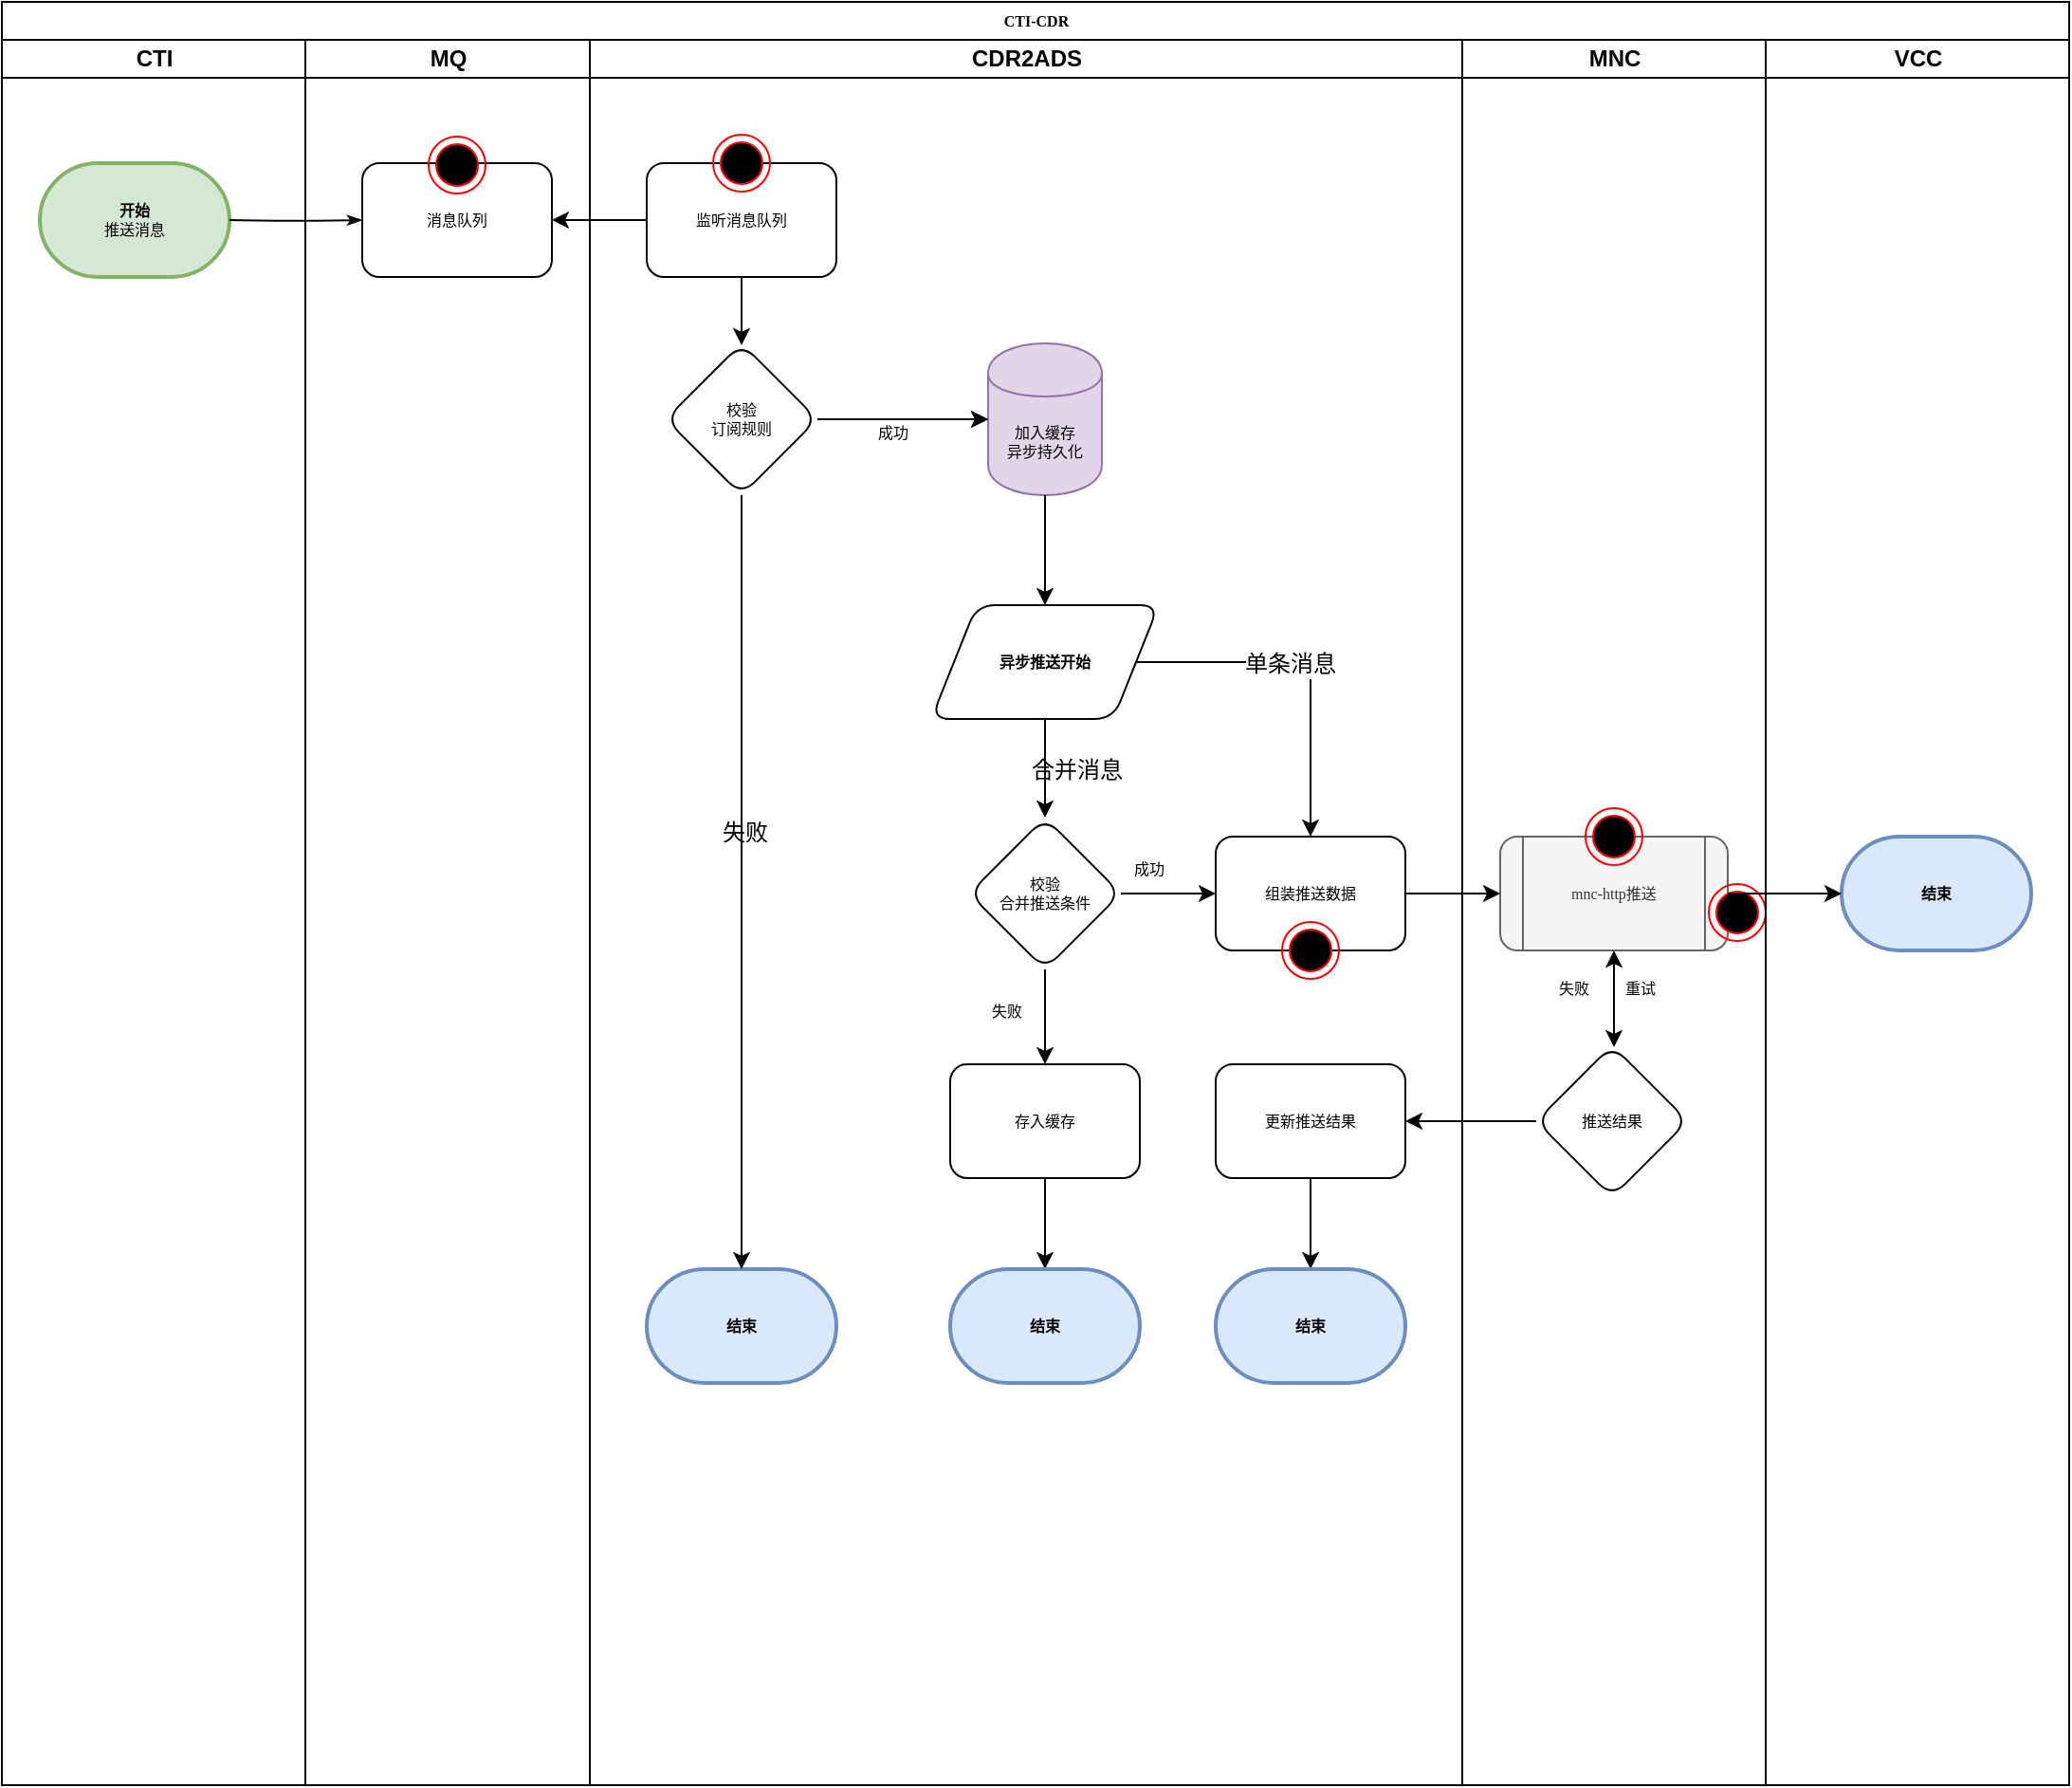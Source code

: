 <mxfile version="12.1.4" type="github" pages="1">
  <diagram name="Page-1" id="74e2e168-ea6b-b213-b513-2b3c1d86103e">
    <mxGraphModel dx="1264" dy="485" grid="1" gridSize="10" guides="1" tooltips="1" connect="1" arrows="1" fold="1" page="1" pageScale="1" pageWidth="1100" pageHeight="850" background="#ffffff" math="0" shadow="0">
      <root>
        <mxCell id="0"/>
        <mxCell id="1" parent="0"/>
        <mxCell id="77e6c97f196da883-1" value="CTI-CDR" style="swimlane;html=1;childLayout=stackLayout;startSize=20;rounded=0;shadow=0;labelBackgroundColor=none;strokeColor=#000000;strokeWidth=1;fillColor=#ffffff;fontFamily=Verdana;fontSize=8;fontColor=#000000;align=center;" parent="1" vertex="1">
          <mxGeometry x="70" y="39" width="1090" height="940" as="geometry"/>
        </mxCell>
        <mxCell id="77e6c97f196da883-2" value="CTI" style="swimlane;html=1;startSize=20;" parent="77e6c97f196da883-1" vertex="1">
          <mxGeometry y="20" width="160" height="920" as="geometry"/>
        </mxCell>
        <mxCell id="PAHui-X02Ao2DcyTZwbI-2" value="&lt;b&gt;开始&lt;/b&gt;&lt;br&gt;推送消息" style="strokeWidth=2;html=1;shape=mxgraph.flowchart.terminator;whiteSpace=wrap;rounded=1;shadow=0;fontFamily=Verdana;fontSize=8;fillColor=#d5e8d4;strokeColor=#82b366;" parent="77e6c97f196da883-2" vertex="1">
          <mxGeometry x="20" y="65" width="100" height="60" as="geometry"/>
        </mxCell>
        <mxCell id="77e6c97f196da883-26" style="edgeStyle=orthogonalEdgeStyle;rounded=1;html=1;labelBackgroundColor=none;startArrow=none;startFill=0;startSize=5;endArrow=classicThin;endFill=1;endSize=5;jettySize=auto;orthogonalLoop=1;strokeColor=#000000;strokeWidth=1;fontFamily=Verdana;fontSize=8;fontColor=#000000;" parent="77e6c97f196da883-1" target="77e6c97f196da883-11" edge="1">
          <mxGeometry relative="1" as="geometry">
            <mxPoint x="120" y="115" as="sourcePoint"/>
          </mxGeometry>
        </mxCell>
        <mxCell id="77e6c97f196da883-3" value="MQ" style="swimlane;html=1;startSize=20;" parent="77e6c97f196da883-1" vertex="1">
          <mxGeometry x="160" y="20" width="150" height="920" as="geometry"/>
        </mxCell>
        <mxCell id="77e6c97f196da883-11" value="消息队列" style="rounded=1;whiteSpace=wrap;html=1;shadow=0;labelBackgroundColor=none;strokeColor=#000000;strokeWidth=1;fillColor=#ffffff;fontFamily=Verdana;fontSize=8;fontColor=#000000;align=center;" parent="77e6c97f196da883-3" vertex="1">
          <mxGeometry x="30" y="65" width="100" height="60" as="geometry"/>
        </mxCell>
        <mxCell id="Ku13lfJRVUN4UdWw_vCt-11" value="" style="ellipse;html=1;shape=endState;fillColor=#000000;strokeColor=#ff0000;" vertex="1" parent="77e6c97f196da883-3">
          <mxGeometry x="65" y="51" width="30" height="30" as="geometry"/>
        </mxCell>
        <mxCell id="77e6c97f196da883-4" value="CDR2ADS" style="swimlane;html=1;startSize=20;" parent="77e6c97f196da883-1" vertex="1">
          <mxGeometry x="310" y="20" width="460" height="920" as="geometry"/>
        </mxCell>
        <mxCell id="PAHui-X02Ao2DcyTZwbI-20" value="" style="edgeStyle=orthogonalEdgeStyle;rounded=0;orthogonalLoop=1;jettySize=auto;html=1;fontFamily=Verdana;fontSize=8;" parent="77e6c97f196da883-4" source="77e6c97f196da883-12" edge="1">
          <mxGeometry relative="1" as="geometry">
            <mxPoint x="80" y="161" as="targetPoint"/>
          </mxGeometry>
        </mxCell>
        <mxCell id="77e6c97f196da883-12" value="监听消息队列" style="rounded=1;whiteSpace=wrap;html=1;shadow=0;labelBackgroundColor=none;strokeColor=#000000;strokeWidth=1;fillColor=#ffffff;fontFamily=Verdana;fontSize=8;fontColor=#000000;align=center;" parent="77e6c97f196da883-4" vertex="1">
          <mxGeometry x="30" y="65" width="100" height="60" as="geometry"/>
        </mxCell>
        <mxCell id="PAHui-X02Ao2DcyTZwbI-4" value="加入缓存&lt;br&gt;异步持久化" style="shape=cylinder;whiteSpace=wrap;html=1;boundedLbl=1;backgroundOutline=1;rounded=1;shadow=0;strokeWidth=1;fontFamily=Verdana;fontSize=8;fillColor=#e1d5e7;strokeColor=#9673a6;" parent="77e6c97f196da883-4" vertex="1">
          <mxGeometry x="210" y="160" width="60" height="80" as="geometry"/>
        </mxCell>
        <mxCell id="PAHui-X02Ao2DcyTZwbI-12" value="&lt;b&gt;结束&lt;/b&gt;" style="strokeWidth=2;html=1;shape=mxgraph.flowchart.terminator;whiteSpace=wrap;rounded=1;shadow=0;fontFamily=Verdana;fontSize=8;fillColor=#dae8fc;strokeColor=#6c8ebf;" parent="77e6c97f196da883-4" vertex="1">
          <mxGeometry x="30" y="648" width="100" height="60" as="geometry"/>
        </mxCell>
        <mxCell id="PAHui-X02Ao2DcyTZwbI-22" value="" style="edgeStyle=orthogonalEdgeStyle;rounded=0;orthogonalLoop=1;jettySize=auto;html=1;fontFamily=Verdana;fontSize=8;" parent="77e6c97f196da883-4" source="PAHui-X02Ao2DcyTZwbI-21" target="PAHui-X02Ao2DcyTZwbI-4" edge="1">
          <mxGeometry relative="1" as="geometry"/>
        </mxCell>
        <mxCell id="PAHui-X02Ao2DcyTZwbI-25" value="" style="edgeStyle=orthogonalEdgeStyle;rounded=0;orthogonalLoop=1;jettySize=auto;html=1;fontFamily=Verdana;fontSize=8;" parent="77e6c97f196da883-4" source="PAHui-X02Ao2DcyTZwbI-21" target="PAHui-X02Ao2DcyTZwbI-4" edge="1">
          <mxGeometry relative="1" as="geometry"/>
        </mxCell>
        <mxCell id="Ku13lfJRVUN4UdWw_vCt-4" style="edgeStyle=orthogonalEdgeStyle;rounded=0;orthogonalLoop=1;jettySize=auto;html=1;entryX=0.5;entryY=0;entryDx=0;entryDy=0;entryPerimeter=0;" edge="1" parent="77e6c97f196da883-4" source="PAHui-X02Ao2DcyTZwbI-21" target="PAHui-X02Ao2DcyTZwbI-12">
          <mxGeometry relative="1" as="geometry">
            <mxPoint x="80" y="540" as="targetPoint"/>
            <Array as="points"/>
          </mxGeometry>
        </mxCell>
        <mxCell id="PAHui-X02Ao2DcyTZwbI-21" value="校验&lt;br&gt;订阅规则" style="rhombus;whiteSpace=wrap;html=1;rounded=1;shadow=0;strokeWidth=1;fontFamily=Verdana;fontSize=8;" parent="77e6c97f196da883-4" vertex="1">
          <mxGeometry x="40" y="160" width="80" height="80" as="geometry"/>
        </mxCell>
        <mxCell id="PAHui-X02Ao2DcyTZwbI-61" value="" style="edgeStyle=orthogonalEdgeStyle;rounded=0;orthogonalLoop=1;jettySize=auto;html=1;fontFamily=Verdana;fontSize=8;" parent="77e6c97f196da883-4" source="PAHui-X02Ao2DcyTZwbI-58" target="PAHui-X02Ao2DcyTZwbI-60" edge="1">
          <mxGeometry relative="1" as="geometry"/>
        </mxCell>
        <mxCell id="PAHui-X02Ao2DcyTZwbI-64" value="" style="edgeStyle=orthogonalEdgeStyle;rounded=0;orthogonalLoop=1;jettySize=auto;html=1;fontFamily=Verdana;fontSize=8;" parent="77e6c97f196da883-4" source="PAHui-X02Ao2DcyTZwbI-58" target="PAHui-X02Ao2DcyTZwbI-63" edge="1">
          <mxGeometry relative="1" as="geometry"/>
        </mxCell>
        <mxCell id="PAHui-X02Ao2DcyTZwbI-58" value="校验&lt;br&gt;合并推送条件" style="rhombus;whiteSpace=wrap;html=1;rounded=1;shadow=0;strokeWidth=1;fontFamily=Verdana;fontSize=8;" parent="77e6c97f196da883-4" vertex="1">
          <mxGeometry x="200" y="410" width="80" height="80" as="geometry"/>
        </mxCell>
        <mxCell id="PAHui-X02Ao2DcyTZwbI-60" value="组装推送数据" style="rounded=1;whiteSpace=wrap;html=1;shadow=0;labelBackgroundColor=none;strokeColor=#000000;strokeWidth=1;fillColor=#ffffff;fontFamily=Verdana;fontSize=8;fontColor=#000000;align=center;" parent="77e6c97f196da883-4" vertex="1">
          <mxGeometry x="330" y="420" width="100" height="60" as="geometry"/>
        </mxCell>
        <mxCell id="PAHui-X02Ao2DcyTZwbI-62" value="成功" style="text;html=1;resizable=0;points=[];autosize=1;align=left;verticalAlign=top;spacingTop=-4;fontSize=8;fontFamily=Verdana;" parent="77e6c97f196da883-4" vertex="1">
          <mxGeometry x="285" y="430" width="30" height="10" as="geometry"/>
        </mxCell>
        <mxCell id="PAHui-X02Ao2DcyTZwbI-67" value="" style="edgeStyle=orthogonalEdgeStyle;rounded=0;orthogonalLoop=1;jettySize=auto;html=1;fontFamily=Verdana;fontSize=8;" parent="77e6c97f196da883-4" source="PAHui-X02Ao2DcyTZwbI-63" target="PAHui-X02Ao2DcyTZwbI-66" edge="1">
          <mxGeometry relative="1" as="geometry"/>
        </mxCell>
        <mxCell id="PAHui-X02Ao2DcyTZwbI-63" value="存入缓存" style="rounded=1;whiteSpace=wrap;html=1;shadow=0;labelBackgroundColor=none;strokeColor=#000000;strokeWidth=1;fillColor=#ffffff;fontFamily=Verdana;fontSize=8;fontColor=#000000;align=center;" parent="77e6c97f196da883-4" vertex="1">
          <mxGeometry x="190" y="540" width="100" height="60" as="geometry"/>
        </mxCell>
        <mxCell id="PAHui-X02Ao2DcyTZwbI-66" value="&lt;b&gt;结束&lt;/b&gt;" style="strokeWidth=2;html=1;shape=mxgraph.flowchart.terminator;whiteSpace=wrap;rounded=1;shadow=0;fontFamily=Verdana;fontSize=8;fillColor=#dae8fc;strokeColor=#6c8ebf;" parent="77e6c97f196da883-4" vertex="1">
          <mxGeometry x="190" y="648" width="100" height="60" as="geometry"/>
        </mxCell>
        <mxCell id="PAHui-X02Ao2DcyTZwbI-105" value="" style="edgeStyle=orthogonalEdgeStyle;rounded=0;orthogonalLoop=1;jettySize=auto;html=1;fontFamily=Verdana;fontSize=8;" parent="77e6c97f196da883-4" source="PAHui-X02Ao2DcyTZwbI-103" target="PAHui-X02Ao2DcyTZwbI-104" edge="1">
          <mxGeometry relative="1" as="geometry"/>
        </mxCell>
        <mxCell id="PAHui-X02Ao2DcyTZwbI-103" value="更新推送结果" style="rounded=1;whiteSpace=wrap;html=1;shadow=0;labelBackgroundColor=none;strokeColor=#000000;strokeWidth=1;fillColor=#ffffff;fontFamily=Verdana;fontSize=8;fontColor=#000000;align=center;" parent="77e6c97f196da883-4" vertex="1">
          <mxGeometry x="330" y="540" width="100" height="60" as="geometry"/>
        </mxCell>
        <mxCell id="PAHui-X02Ao2DcyTZwbI-104" value="&lt;b&gt;结束&lt;/b&gt;" style="strokeWidth=2;html=1;shape=mxgraph.flowchart.terminator;whiteSpace=wrap;rounded=1;shadow=0;fontFamily=Verdana;fontSize=8;fillColor=#dae8fc;strokeColor=#6c8ebf;" parent="77e6c97f196da883-4" vertex="1">
          <mxGeometry x="330" y="648" width="100" height="60" as="geometry"/>
        </mxCell>
        <mxCell id="PAHui-X02Ao2DcyTZwbI-65" value="失败" style="text;html=1;resizable=0;points=[];autosize=1;align=left;verticalAlign=top;spacingTop=-4;fontSize=8;fontFamily=Verdana;" parent="77e6c97f196da883-4" vertex="1">
          <mxGeometry x="210" y="505" width="30" height="10" as="geometry"/>
        </mxCell>
        <mxCell id="PAHui-X02Ao2DcyTZwbI-26" value="成功" style="text;html=1;resizable=0;points=[];autosize=1;align=left;verticalAlign=top;spacingTop=-4;fontSize=8;fontFamily=Verdana;" parent="77e6c97f196da883-4" vertex="1">
          <mxGeometry x="150" y="200" width="30" height="10" as="geometry"/>
        </mxCell>
        <mxCell id="Ku13lfJRVUN4UdWw_vCt-14" value="" style="ellipse;html=1;shape=endState;fillColor=#000000;strokeColor=#ff0000;" vertex="1" parent="77e6c97f196da883-4">
          <mxGeometry x="65" y="50" width="30" height="30" as="geometry"/>
        </mxCell>
        <mxCell id="Ku13lfJRVUN4UdWw_vCt-15" value="" style="ellipse;html=1;shape=endState;fillColor=#000000;strokeColor=#ff0000;" vertex="1" parent="77e6c97f196da883-4">
          <mxGeometry x="365" y="465" width="30" height="30" as="geometry"/>
        </mxCell>
        <mxCell id="77e6c97f196da883-5" value="MNC" style="swimlane;html=1;startSize=20;" parent="77e6c97f196da883-1" vertex="1">
          <mxGeometry x="770" y="20" width="160" height="920" as="geometry"/>
        </mxCell>
        <mxCell id="PAHui-X02Ao2DcyTZwbI-71" value="mnc-http推送" style="shape=process;whiteSpace=wrap;html=1;backgroundOutline=1;rounded=1;shadow=0;strokeWidth=1;fontFamily=Verdana;fontSize=8;fillColor=#f5f5f5;strokeColor=#666666;fontColor=#333333;" parent="77e6c97f196da883-5" vertex="1">
          <mxGeometry x="20" y="420" width="120" height="60" as="geometry"/>
        </mxCell>
        <mxCell id="PAHui-X02Ao2DcyTZwbI-106" value="推送结果" style="rhombus;whiteSpace=wrap;html=1;rounded=1;shadow=0;strokeWidth=1;fontFamily=Verdana;fontSize=8;" parent="77e6c97f196da883-5" vertex="1">
          <mxGeometry x="39" y="530" width="80" height="80" as="geometry"/>
        </mxCell>
        <mxCell id="PAHui-X02Ao2DcyTZwbI-112" value="重试" style="text;html=1;resizable=0;points=[];autosize=1;align=left;verticalAlign=top;spacingTop=-4;fontSize=8;fontFamily=Verdana;" parent="77e6c97f196da883-5" vertex="1">
          <mxGeometry x="84" y="493" width="30" height="10" as="geometry"/>
        </mxCell>
        <mxCell id="PAHui-X02Ao2DcyTZwbI-113" value="" style="endArrow=classic;startArrow=classic;html=1;fontFamily=Verdana;fontSize=8;entryX=0.5;entryY=1;entryDx=0;entryDy=0;" parent="77e6c97f196da883-5" target="PAHui-X02Ao2DcyTZwbI-71" edge="1">
          <mxGeometry width="50" height="50" relative="1" as="geometry">
            <mxPoint x="80" y="531" as="sourcePoint"/>
            <mxPoint x="105" y="480" as="targetPoint"/>
          </mxGeometry>
        </mxCell>
        <mxCell id="Ku13lfJRVUN4UdWw_vCt-16" value="" style="ellipse;html=1;shape=endState;fillColor=#000000;strokeColor=#ff0000;" vertex="1" parent="77e6c97f196da883-5">
          <mxGeometry x="65" y="405" width="30" height="30" as="geometry"/>
        </mxCell>
        <mxCell id="Ku13lfJRVUN4UdWw_vCt-17" value="" style="ellipse;html=1;shape=endState;fillColor=#000000;strokeColor=#ff0000;" vertex="1" parent="77e6c97f196da883-5">
          <mxGeometry x="130" y="445" width="30" height="30" as="geometry"/>
        </mxCell>
        <mxCell id="77e6c97f196da883-6" value="VCC" style="swimlane;html=1;startSize=20;" parent="77e6c97f196da883-1" vertex="1">
          <mxGeometry x="930" y="20" width="160" height="920" as="geometry"/>
        </mxCell>
        <mxCell id="PAHui-X02Ao2DcyTZwbI-99" value="&lt;b&gt;结束&lt;/b&gt;" style="strokeWidth=2;html=1;shape=mxgraph.flowchart.terminator;whiteSpace=wrap;rounded=1;shadow=0;fontFamily=Verdana;fontSize=8;fillColor=#dae8fc;strokeColor=#6c8ebf;" parent="77e6c97f196da883-6" vertex="1">
          <mxGeometry x="40" y="420" width="100" height="60" as="geometry"/>
        </mxCell>
        <mxCell id="PAHui-X02Ao2DcyTZwbI-3" value="" style="edgeStyle=orthogonalEdgeStyle;rounded=0;orthogonalLoop=1;jettySize=auto;html=1;fontFamily=Verdana;fontSize=8;" parent="77e6c97f196da883-1" source="77e6c97f196da883-12" target="77e6c97f196da883-11" edge="1">
          <mxGeometry relative="1" as="geometry"/>
        </mxCell>
        <mxCell id="PAHui-X02Ao2DcyTZwbI-72" value="" style="edgeStyle=orthogonalEdgeStyle;rounded=0;orthogonalLoop=1;jettySize=auto;html=1;fontFamily=Verdana;fontSize=8;" parent="77e6c97f196da883-1" source="PAHui-X02Ao2DcyTZwbI-60" target="PAHui-X02Ao2DcyTZwbI-71" edge="1">
          <mxGeometry relative="1" as="geometry"/>
        </mxCell>
        <mxCell id="PAHui-X02Ao2DcyTZwbI-100" value="" style="edgeStyle=orthogonalEdgeStyle;rounded=0;orthogonalLoop=1;jettySize=auto;html=1;fontFamily=Verdana;fontSize=8;" parent="77e6c97f196da883-1" source="PAHui-X02Ao2DcyTZwbI-71" target="PAHui-X02Ao2DcyTZwbI-99" edge="1">
          <mxGeometry relative="1" as="geometry"/>
        </mxCell>
        <mxCell id="PAHui-X02Ao2DcyTZwbI-107" value="" style="edgeStyle=orthogonalEdgeStyle;rounded=0;orthogonalLoop=1;jettySize=auto;html=1;fontFamily=Verdana;fontSize=8;" parent="77e6c97f196da883-1" source="PAHui-X02Ao2DcyTZwbI-106" target="PAHui-X02Ao2DcyTZwbI-103" edge="1">
          <mxGeometry relative="1" as="geometry"/>
        </mxCell>
        <mxCell id="PAHui-X02Ao2DcyTZwbI-59" value="" style="edgeStyle=orthogonalEdgeStyle;rounded=0;orthogonalLoop=1;jettySize=auto;html=1;fontFamily=Verdana;fontSize=8;" parent="1" source="PAHui-X02Ao2DcyTZwbI-56" target="PAHui-X02Ao2DcyTZwbI-58" edge="1">
          <mxGeometry relative="1" as="geometry"/>
        </mxCell>
        <mxCell id="Ku13lfJRVUN4UdWw_vCt-7" style="edgeStyle=orthogonalEdgeStyle;rounded=0;orthogonalLoop=1;jettySize=auto;html=1;entryX=0.5;entryY=0;entryDx=0;entryDy=0;" edge="1" parent="1" source="PAHui-X02Ao2DcyTZwbI-56" target="PAHui-X02Ao2DcyTZwbI-60">
          <mxGeometry relative="1" as="geometry"/>
        </mxCell>
        <mxCell id="Ku13lfJRVUN4UdWw_vCt-10" value="单条消息" style="text;html=1;resizable=0;points=[];align=center;verticalAlign=middle;labelBackgroundColor=#ffffff;" vertex="1" connectable="0" parent="Ku13lfJRVUN4UdWw_vCt-7">
          <mxGeometry x="-0.126" y="-1" relative="1" as="geometry">
            <mxPoint as="offset"/>
          </mxGeometry>
        </mxCell>
        <mxCell id="PAHui-X02Ao2DcyTZwbI-56" value="&lt;b&gt;异步推送开始&lt;/b&gt;" style="shape=parallelogram;perimeter=parallelogramPerimeter;whiteSpace=wrap;html=1;rounded=1;shadow=0;strokeWidth=1;fontFamily=Verdana;fontSize=8;" parent="1" vertex="1">
          <mxGeometry x="560" y="357" width="120" height="60" as="geometry"/>
        </mxCell>
        <mxCell id="PAHui-X02Ao2DcyTZwbI-111" value="失败" style="text;html=1;resizable=0;points=[];autosize=1;align=left;verticalAlign=top;spacingTop=-4;fontSize=8;fontFamily=Verdana;" parent="1" vertex="1">
          <mxGeometry x="889" y="552" width="30" height="10" as="geometry"/>
        </mxCell>
        <mxCell id="Ku13lfJRVUN4UdWw_vCt-1" value="" style="edgeStyle=orthogonalEdgeStyle;rounded=0;orthogonalLoop=1;jettySize=auto;html=1;" edge="1" parent="1" source="PAHui-X02Ao2DcyTZwbI-4" target="PAHui-X02Ao2DcyTZwbI-56">
          <mxGeometry relative="1" as="geometry"/>
        </mxCell>
        <mxCell id="Ku13lfJRVUN4UdWw_vCt-6" value="失败" style="text;html=1;resizable=0;points=[];autosize=1;align=left;verticalAlign=top;spacingTop=-4;" vertex="1" parent="1">
          <mxGeometry x="448" y="467" width="40" height="20" as="geometry"/>
        </mxCell>
        <mxCell id="Ku13lfJRVUN4UdWw_vCt-9" value="合并消息" style="text;html=1;resizable=0;points=[];autosize=1;align=left;verticalAlign=top;spacingTop=-4;" vertex="1" parent="1">
          <mxGeometry x="611" y="434" width="60" height="20" as="geometry"/>
        </mxCell>
      </root>
    </mxGraphModel>
  </diagram>
</mxfile>

